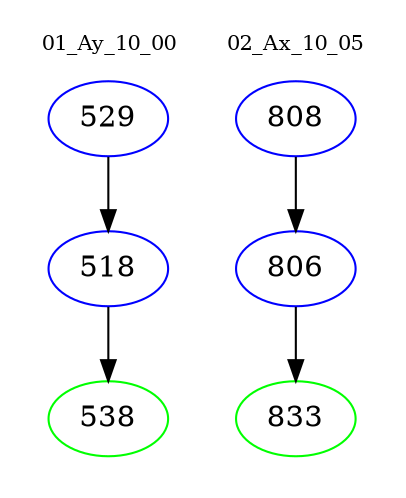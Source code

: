 digraph{
subgraph cluster_0 {
color = white
label = "01_Ay_10_00";
fontsize=10;
T0_529 [label="529", color="blue"]
T0_529 -> T0_518 [color="black"]
T0_518 [label="518", color="blue"]
T0_518 -> T0_538 [color="black"]
T0_538 [label="538", color="green"]
}
subgraph cluster_1 {
color = white
label = "02_Ax_10_05";
fontsize=10;
T1_808 [label="808", color="blue"]
T1_808 -> T1_806 [color="black"]
T1_806 [label="806", color="blue"]
T1_806 -> T1_833 [color="black"]
T1_833 [label="833", color="green"]
}
}
